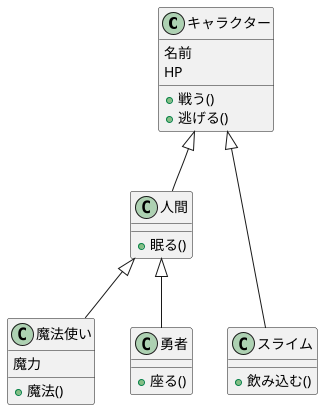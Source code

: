 @startuml

class キャラクター {
    名前
    HP

    + 戦う()
    + 逃げる()
}

class 人間 {
    + 眠る()
}

class 魔法使い {
    魔力

'    + 眠る()
    + 魔法()
}

class 勇者 {
'    + 眠る()
    + 座る()
}

class スライム{
    + 飲み込む()
}

キャラクター <|-- 人間
キャラクター <|--- スライム

人間 <|-- 魔法使い
人間 <|-- 勇者

@enduml
